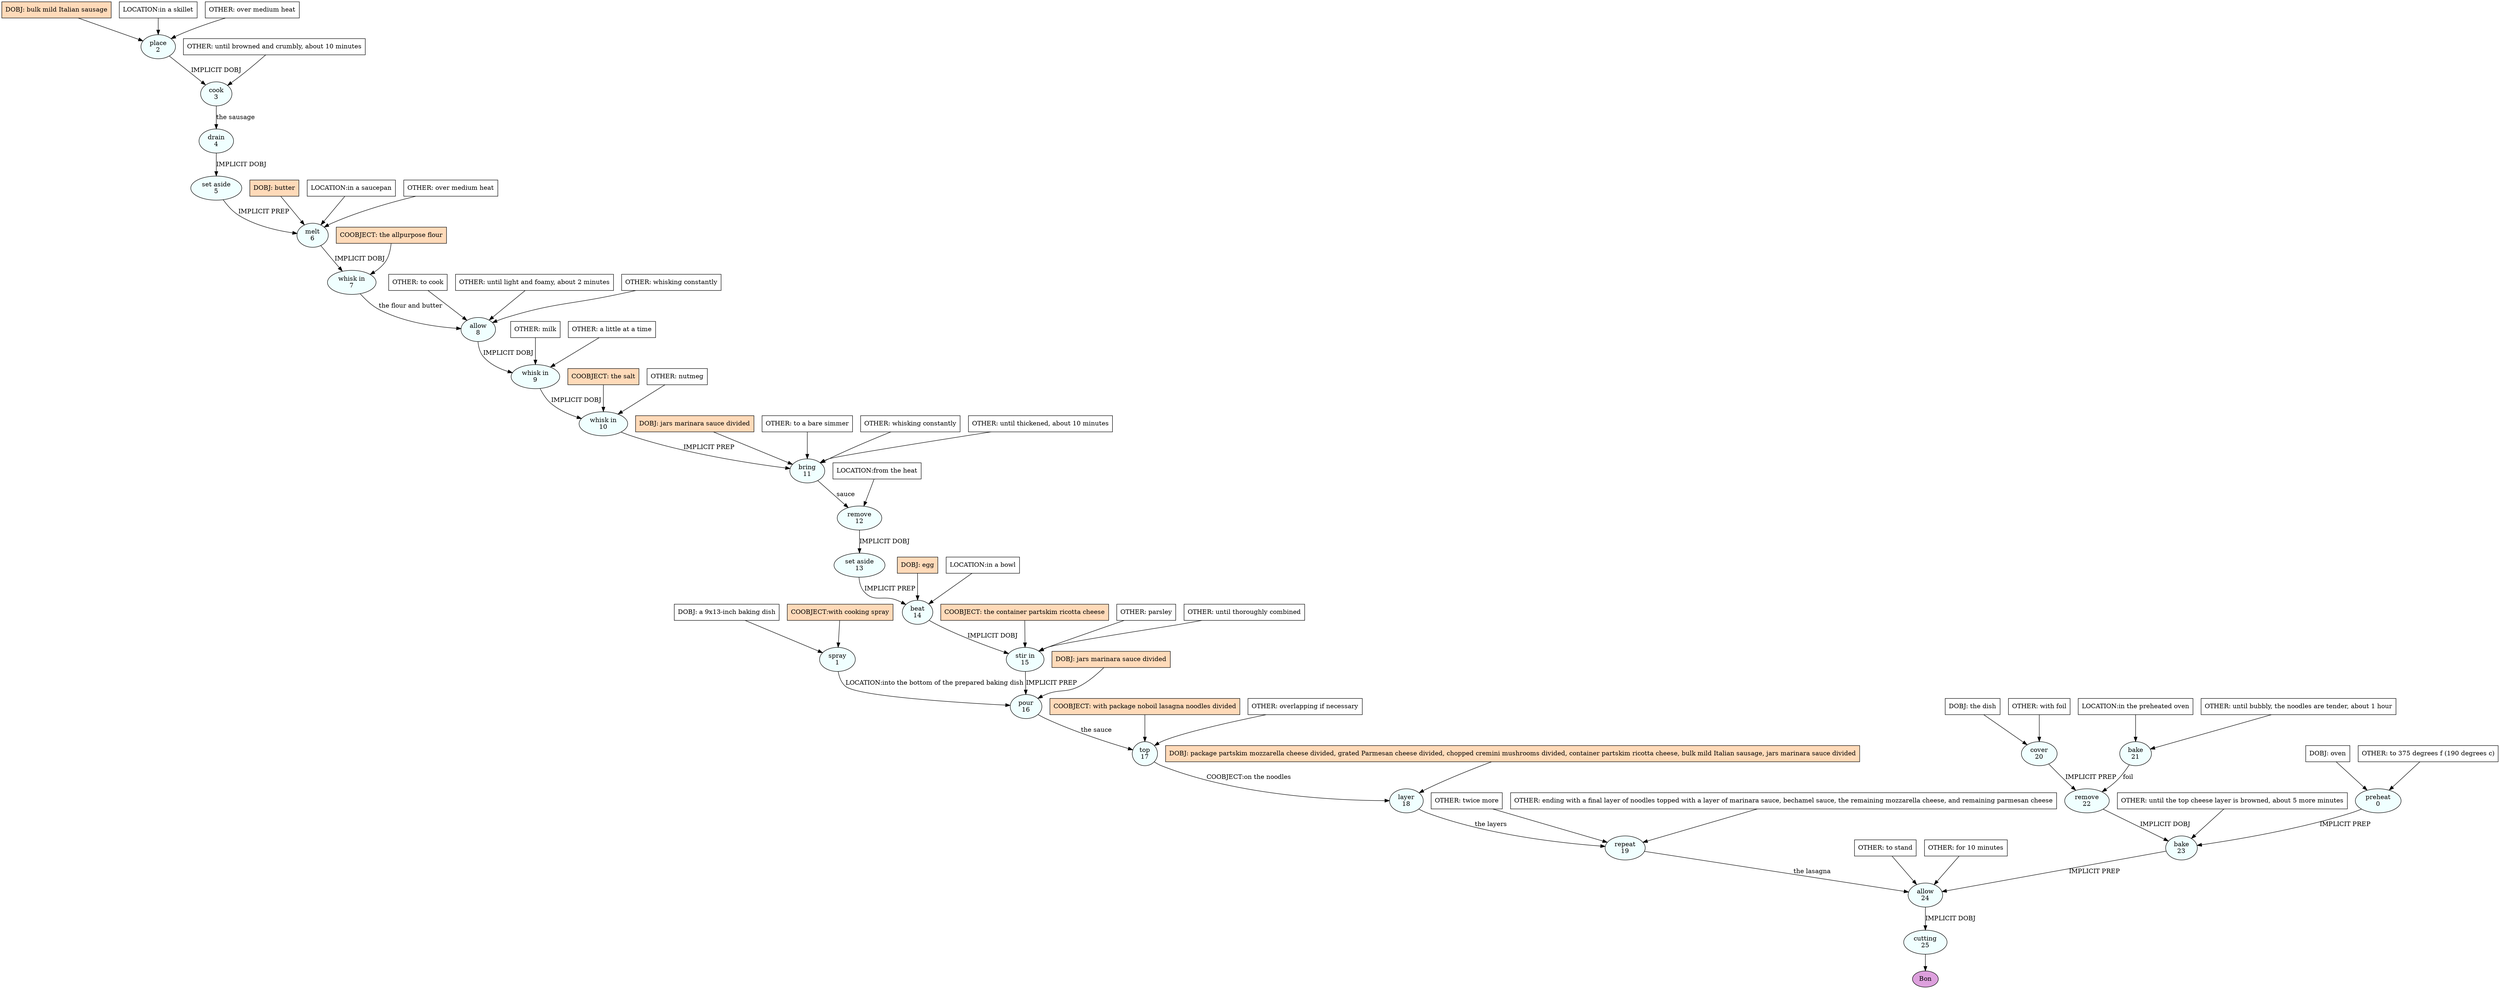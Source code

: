 digraph recipe {
E0[label="preheat
0", shape=oval, style=filled, fillcolor=azure]
E1[label="spray
1", shape=oval, style=filled, fillcolor=azure]
E2[label="place
2", shape=oval, style=filled, fillcolor=azure]
E3[label="cook
3", shape=oval, style=filled, fillcolor=azure]
E4[label="drain
4", shape=oval, style=filled, fillcolor=azure]
E5[label="set aside
5", shape=oval, style=filled, fillcolor=azure]
E6[label="melt
6", shape=oval, style=filled, fillcolor=azure]
E7[label="whisk in
7", shape=oval, style=filled, fillcolor=azure]
E8[label="allow
8", shape=oval, style=filled, fillcolor=azure]
E9[label="whisk in
9", shape=oval, style=filled, fillcolor=azure]
E10[label="whisk in
10", shape=oval, style=filled, fillcolor=azure]
E11[label="bring
11", shape=oval, style=filled, fillcolor=azure]
E12[label="remove
12", shape=oval, style=filled, fillcolor=azure]
E13[label="set aside
13", shape=oval, style=filled, fillcolor=azure]
E14[label="beat
14", shape=oval, style=filled, fillcolor=azure]
E15[label="stir in
15", shape=oval, style=filled, fillcolor=azure]
E16[label="pour
16", shape=oval, style=filled, fillcolor=azure]
E17[label="top
17", shape=oval, style=filled, fillcolor=azure]
E18[label="layer
18", shape=oval, style=filled, fillcolor=azure]
E19[label="repeat
19", shape=oval, style=filled, fillcolor=azure]
E20[label="cover
20", shape=oval, style=filled, fillcolor=azure]
E21[label="bake
21", shape=oval, style=filled, fillcolor=azure]
E22[label="remove
22", shape=oval, style=filled, fillcolor=azure]
E23[label="bake
23", shape=oval, style=filled, fillcolor=azure]
E24[label="allow
24", shape=oval, style=filled, fillcolor=azure]
E25[label="cutting
25", shape=oval, style=filled, fillcolor=azure]
P21_0[label="LOCATION:in the preheated oven", shape=box, style=filled, fillcolor=white]
P21_0 -> E21
O21_0[label="OTHER: until bubbly, the noodles are tender, about 1 hour", shape=box, style=filled, fillcolor=white]
O21_0 -> E21
D0[label="DOBJ: oven", shape=box, style=filled, fillcolor=white]
D0 -> E0
O0_0[label="OTHER: to 375 degrees f (190 degrees c)", shape=box, style=filled, fillcolor=white]
O0_0 -> E0
D2[label="DOBJ: bulk mild Italian sausage", shape=box, style=filled, fillcolor=peachpuff]
D2 -> E2
P2_0[label="LOCATION:in a skillet", shape=box, style=filled, fillcolor=white]
P2_0 -> E2
O2_0[label="OTHER: over medium heat", shape=box, style=filled, fillcolor=white]
O2_0 -> E2
D20[label="DOBJ: the dish", shape=box, style=filled, fillcolor=white]
D20 -> E20
O20_0[label="OTHER: with foil", shape=box, style=filled, fillcolor=white]
O20_0 -> E20
D1[label="DOBJ: a 9x13-inch baking dish", shape=box, style=filled, fillcolor=white]
D1 -> E1
P1_0[label="COOBJECT:with cooking spray", shape=box, style=filled, fillcolor=peachpuff]
P1_0 -> E1
E2 -> E3 [label="IMPLICIT DOBJ"]
O3_0_0[label="OTHER: until browned and crumbly, about 10 minutes", shape=box, style=filled, fillcolor=white]
O3_0_0 -> E3
E3 -> E4 [label="the sausage"]
E4 -> E5 [label="IMPLICIT DOBJ"]
D6_ing[label="DOBJ: butter", shape=box, style=filled, fillcolor=peachpuff]
D6_ing -> E6
E5 -> E6 [label="IMPLICIT PREP"]
P6_1_0[label="LOCATION:in a saucepan", shape=box, style=filled, fillcolor=white]
P6_1_0 -> E6
O6_0_0[label="OTHER: over medium heat", shape=box, style=filled, fillcolor=white]
O6_0_0 -> E6
E6 -> E7 [label="IMPLICIT DOBJ"]
P7_0_ing[label="COOBJECT: the allpurpose flour", shape=box, style=filled, fillcolor=peachpuff]
P7_0_ing -> E7
E7 -> E8 [label="the flour and butter"]
O8_0_0[label="OTHER: to cook", shape=box, style=filled, fillcolor=white]
O8_0_0 -> E8
O8_1_0[label="OTHER: until light and foamy, about 2 minutes", shape=box, style=filled, fillcolor=white]
O8_1_0 -> E8
O8_2_0[label="OTHER: whisking constantly", shape=box, style=filled, fillcolor=white]
O8_2_0 -> E8
E8 -> E9 [label="IMPLICIT DOBJ"]
O9_0_0[label="OTHER: milk", shape=box, style=filled, fillcolor=white]
O9_0_0 -> E9
O9_1_0[label="OTHER: a little at a time", shape=box, style=filled, fillcolor=white]
O9_1_0 -> E9
E9 -> E10 [label="IMPLICIT DOBJ"]
P10_0_ing[label="COOBJECT: the salt", shape=box, style=filled, fillcolor=peachpuff]
P10_0_ing -> E10
O10_0_0[label="OTHER: nutmeg", shape=box, style=filled, fillcolor=white]
O10_0_0 -> E10
D11_ing[label="DOBJ: jars marinara sauce divided", shape=box, style=filled, fillcolor=peachpuff]
D11_ing -> E11
E10 -> E11 [label="IMPLICIT PREP"]
O11_0_0[label="OTHER: to a bare simmer", shape=box, style=filled, fillcolor=white]
O11_0_0 -> E11
O11_1_0[label="OTHER: whisking constantly", shape=box, style=filled, fillcolor=white]
O11_1_0 -> E11
O11_2_0[label="OTHER: until thickened, about 10 minutes", shape=box, style=filled, fillcolor=white]
O11_2_0 -> E11
E11 -> E12 [label="sauce"]
P12_0_0[label="LOCATION:from the heat", shape=box, style=filled, fillcolor=white]
P12_0_0 -> E12
E12 -> E13 [label="IMPLICIT DOBJ"]
D14_ing[label="DOBJ: egg", shape=box, style=filled, fillcolor=peachpuff]
D14_ing -> E14
E13 -> E14 [label="IMPLICIT PREP"]
P14_1_0[label="LOCATION:in a bowl", shape=box, style=filled, fillcolor=white]
P14_1_0 -> E14
E14 -> E15 [label="IMPLICIT DOBJ"]
P15_0_ing[label="COOBJECT: the container partskim ricotta cheese", shape=box, style=filled, fillcolor=peachpuff]
P15_0_ing -> E15
O15_0_0[label="OTHER: parsley", shape=box, style=filled, fillcolor=white]
O15_0_0 -> E15
O15_1_0[label="OTHER: until thoroughly combined", shape=box, style=filled, fillcolor=white]
O15_1_0 -> E15
D16_ing[label="DOBJ: jars marinara sauce divided", shape=box, style=filled, fillcolor=peachpuff]
D16_ing -> E16
E15 -> E16 [label="IMPLICIT PREP"]
E1 -> E16 [label="LOCATION:into the bottom of the prepared baking dish"]
E16 -> E17 [label="the sauce"]
P17_0_ing[label="COOBJECT: with package noboil lasagna noodles divided", shape=box, style=filled, fillcolor=peachpuff]
P17_0_ing -> E17
O17_0_0[label="OTHER: overlapping if necessary", shape=box, style=filled, fillcolor=white]
O17_0_0 -> E17
D18_ing[label="DOBJ: package partskim mozzarella cheese divided, grated Parmesan cheese divided, chopped cremini mushrooms divided, container partskim ricotta cheese, bulk mild Italian sausage, jars marinara sauce divided", shape=box, style=filled, fillcolor=peachpuff]
D18_ing -> E18
E17 -> E18 [label="COOBJECT:on the noodles"]
E18 -> E19 [label="the layers"]
O19_0_0[label="OTHER: twice more", shape=box, style=filled, fillcolor=white]
O19_0_0 -> E19
O19_1_0[label="OTHER: ending with a final layer of noodles topped with a layer of marinara sauce, bechamel sauce, the remaining mozzarella cheese, and remaining parmesan cheese", shape=box, style=filled, fillcolor=white]
O19_1_0 -> E19
E21 -> E22 [label="foil"]
E20 -> E22 [label="IMPLICIT PREP"]
E22 -> E23 [label="IMPLICIT DOBJ"]
E0 -> E23 [label="IMPLICIT PREP"]
O23_0_0[label="OTHER: until the top cheese layer is browned, about 5 more minutes", shape=box, style=filled, fillcolor=white]
O23_0_0 -> E23
E19 -> E24 [label="the lasagna"]
E23 -> E24 [label="IMPLICIT PREP"]
O24_0_0[label="OTHER: to stand", shape=box, style=filled, fillcolor=white]
O24_0_0 -> E24
O24_1_0[label="OTHER: for 10 minutes", shape=box, style=filled, fillcolor=white]
O24_1_0 -> E24
E24 -> E25 [label="IMPLICIT DOBJ"]
EOR[label="Bon", shape=oval, style=filled, fillcolor=plum]
E25 -> EOR
}
